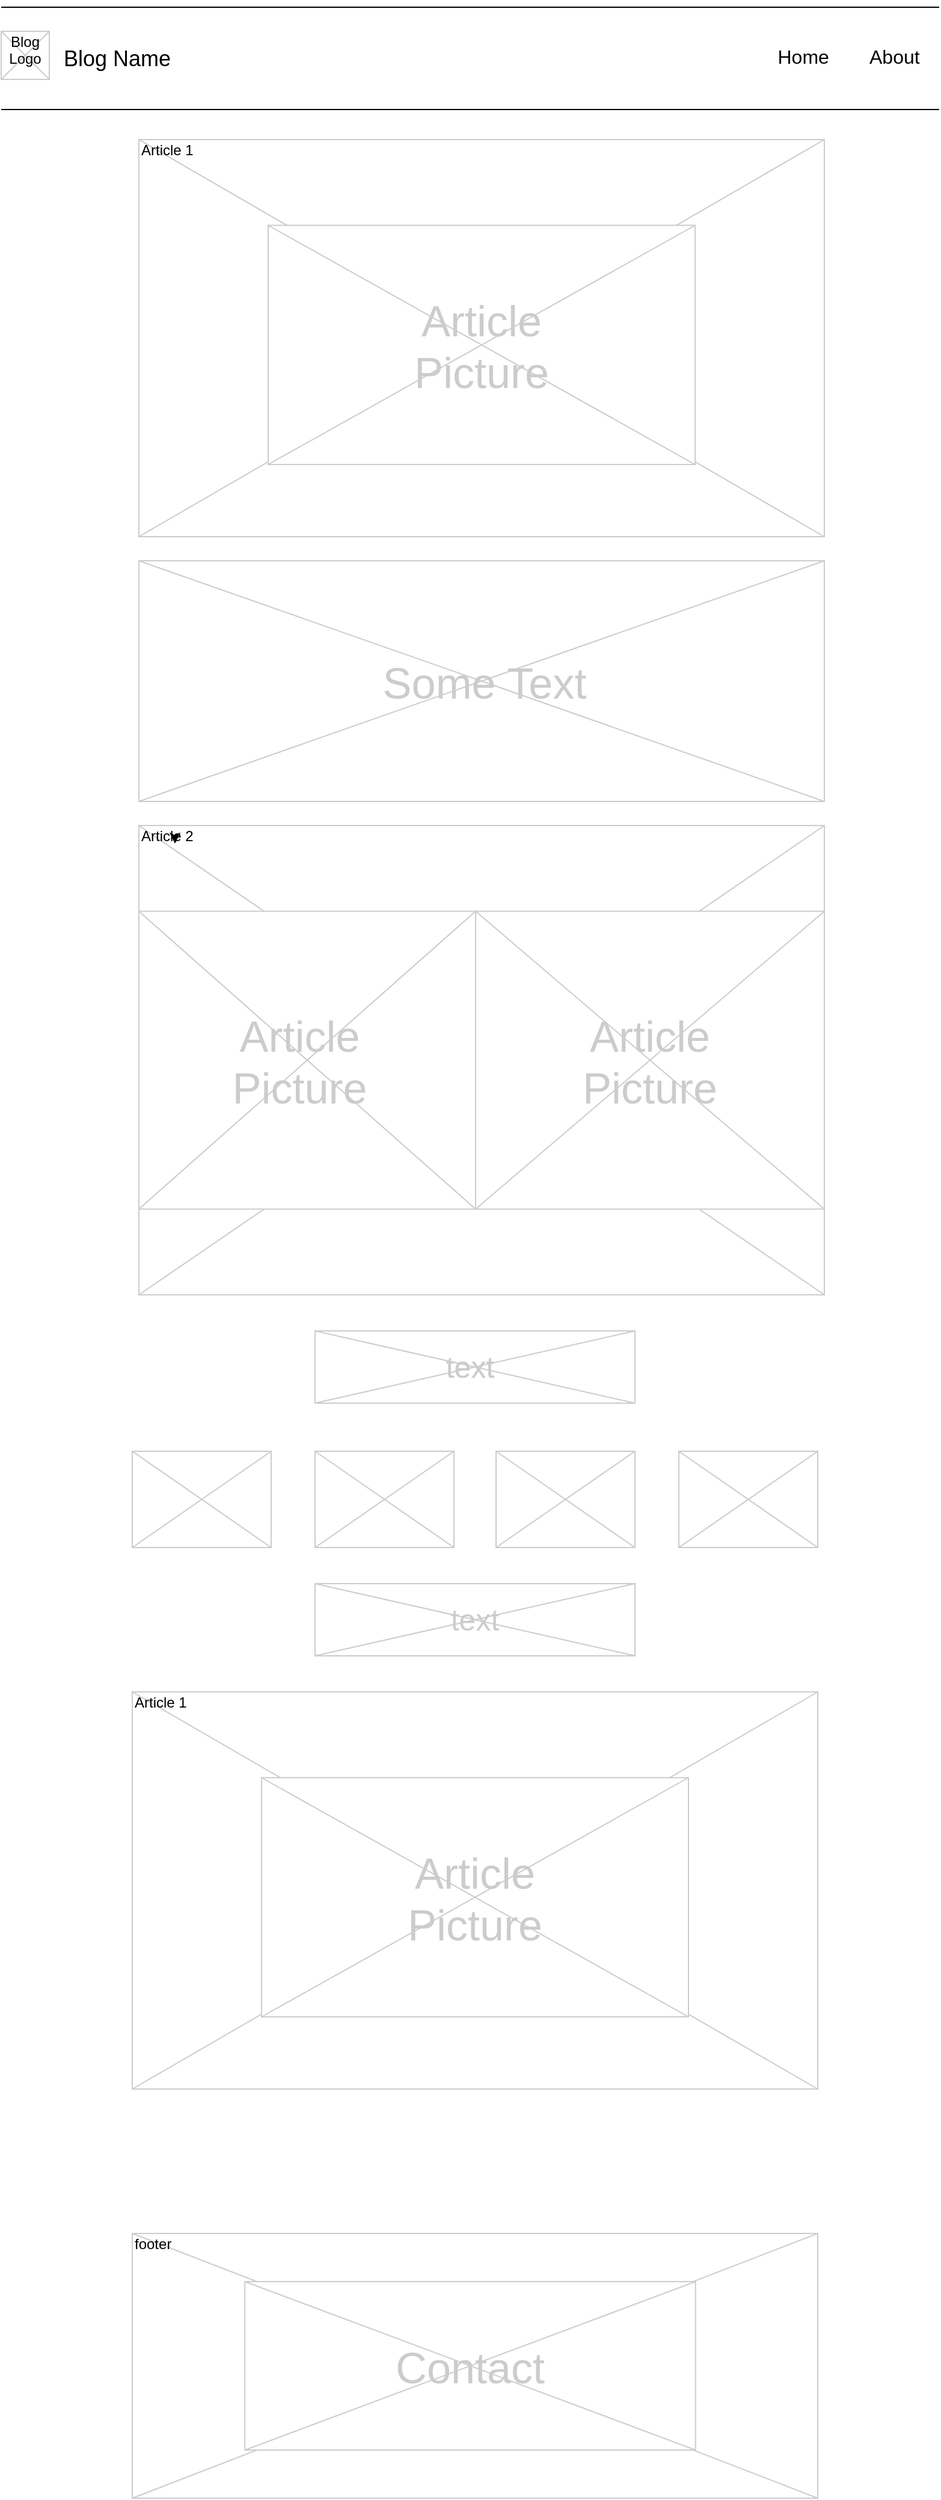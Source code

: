 <mxfile version="21.7.5" type="github">
  <diagram name="Page-1" id="f1b7ffb7-ca1e-a977-7cf5-a751b3c06c05">
    <mxGraphModel dx="1518" dy="895" grid="1" gridSize="10" guides="1" tooltips="1" connect="1" arrows="1" fold="1" page="1" pageScale="1" pageWidth="827" pageHeight="1600" background="#ffffff" math="0" shadow="0">
      <root>
        <mxCell id="0" />
        <mxCell id="1" parent="0" />
        <mxCell id="13" value="" style="verticalLabelPosition=bottom;verticalAlign=top;strokeWidth=1;shape=mxgraph.mockup.graphics.iconGrid;strokeColor=#CCCCCC;gridSize=1,1;" parent="1" vertex="1">
          <mxGeometry x="134.5" y="120" width="570" height="330" as="geometry" />
        </mxCell>
        <mxCell id="2" value="Blog Name" style="text;spacingTop=-5;fontSize=18;fontStyle=0" parent="1" vertex="1">
          <mxGeometry x="70" y="40" width="230" height="20" as="geometry" />
        </mxCell>
        <mxCell id="3" value="" style="line;strokeWidth=1" parent="1" vertex="1">
          <mxGeometry x="20" y="5" width="780" height="10" as="geometry" />
        </mxCell>
        <mxCell id="4" value="" style="line;strokeWidth=1" parent="1" vertex="1">
          <mxGeometry x="20" y="90" width="780" height="10" as="geometry" />
        </mxCell>
        <mxCell id="5" value="Home" style="text;spacingTop=-5;fontSize=16;" parent="1" vertex="1">
          <mxGeometry x="663.75" y="40" width="36.25" height="20" as="geometry" />
        </mxCell>
        <mxCell id="6" value="About" style="text;spacingTop=-5;fontSize=16;" parent="1" vertex="1">
          <mxGeometry x="740.0" y="40.0" width="30" height="20" as="geometry" />
        </mxCell>
        <mxCell id="8" value="Article 1" style="text;spacingTop=-5;" parent="1" vertex="1">
          <mxGeometry x="134.5" y="120" width="30" height="20" as="geometry" />
        </mxCell>
        <mxCell id="20" value="" style="verticalLabelPosition=bottom;verticalAlign=top;strokeWidth=1;shape=mxgraph.mockup.graphics.iconGrid;strokeColor=#CCCCCC;gridSize=1,1;" parent="1" vertex="1">
          <mxGeometry x="20" y="30" width="40" height="40" as="geometry" />
        </mxCell>
        <mxCell id="21" value="Blog &#xa;Logo" style="text;spacingTop=-5;align=center" parent="1" vertex="1">
          <mxGeometry x="20" y="30" width="40" height="40" as="geometry" />
        </mxCell>
        <mxCell id="MFAVZBfr_c1cwXmYvkoI-70" value="" style="verticalLabelPosition=bottom;verticalAlign=top;strokeWidth=1;shape=mxgraph.mockup.graphics.iconGrid;strokeColor=#CCCCCC;gridSize=1,1;" vertex="1" parent="1">
          <mxGeometry x="242" y="191.25" width="355" height="198.75" as="geometry" />
        </mxCell>
        <mxCell id="26" value="Article&#xa;Picture" style="text;spacingTop=-5;align=center;verticalAlign=middle;fontSize=36;fontColor=#CCCCCC" parent="1" vertex="1">
          <mxGeometry x="239.5" y="203.13" width="360" height="175" as="geometry" />
        </mxCell>
        <mxCell id="MFAVZBfr_c1cwXmYvkoI-71" value="" style="verticalLabelPosition=bottom;verticalAlign=top;strokeWidth=1;shape=mxgraph.mockup.graphics.iconGrid;strokeColor=#CCCCCC;gridSize=1,1;" vertex="1" parent="1">
          <mxGeometry x="134.5" y="470" width="570" height="200" as="geometry" />
        </mxCell>
        <mxCell id="MFAVZBfr_c1cwXmYvkoI-76" value="Some Text" style="text;spacingTop=-5;align=center;verticalAlign=middle;fontSize=36;fontColor=#CCCCCC" vertex="1" parent="1">
          <mxGeometry x="242" y="470" width="360" height="200" as="geometry" />
        </mxCell>
        <mxCell id="MFAVZBfr_c1cwXmYvkoI-77" value="" style="verticalLabelPosition=bottom;verticalAlign=top;strokeWidth=1;shape=mxgraph.mockup.graphics.iconGrid;strokeColor=#CCCCCC;gridSize=1,1;" vertex="1" parent="1">
          <mxGeometry x="134.5" y="690" width="570" height="390" as="geometry" />
        </mxCell>
        <mxCell id="MFAVZBfr_c1cwXmYvkoI-78" value="Article 2" style="text;spacingTop=-5;" vertex="1" parent="1">
          <mxGeometry x="134.5" y="690" width="30" height="20" as="geometry" />
        </mxCell>
        <mxCell id="MFAVZBfr_c1cwXmYvkoI-79" value="" style="verticalLabelPosition=bottom;verticalAlign=top;strokeWidth=1;shape=mxgraph.mockup.graphics.iconGrid;strokeColor=#CCCCCC;gridSize=1,1;" vertex="1" parent="1">
          <mxGeometry x="134.5" y="761.25" width="280" height="247.5" as="geometry" />
        </mxCell>
        <mxCell id="MFAVZBfr_c1cwXmYvkoI-80" value="Article&#xa;Picture" style="text;spacingTop=-5;align=center;verticalAlign=middle;fontSize=36;fontColor=#CCCCCC" vertex="1" parent="1">
          <mxGeometry x="122" y="785" width="292.5" height="200" as="geometry" />
        </mxCell>
        <mxCell id="MFAVZBfr_c1cwXmYvkoI-81" value="" style="verticalLabelPosition=bottom;verticalAlign=top;strokeWidth=1;shape=mxgraph.mockup.graphics.iconGrid;strokeColor=#CCCCCC;gridSize=1,1;" vertex="1" parent="1">
          <mxGeometry x="414.5" y="761.25" width="290" height="247.5" as="geometry" />
        </mxCell>
        <mxCell id="MFAVZBfr_c1cwXmYvkoI-82" value="Article&#xa;Picture" style="text;spacingTop=-5;align=center;verticalAlign=middle;fontSize=36;fontColor=#CCCCCC" vertex="1" parent="1">
          <mxGeometry x="414.5" y="785" width="290" height="200" as="geometry" />
        </mxCell>
        <mxCell id="MFAVZBfr_c1cwXmYvkoI-85" style="edgeStyle=orthogonalEdgeStyle;rounded=0;orthogonalLoop=1;jettySize=auto;html=1;exitX=1;exitY=0.5;exitDx=0;exitDy=0;entryX=1;entryY=0.75;entryDx=0;entryDy=0;" edge="1" parent="1" source="MFAVZBfr_c1cwXmYvkoI-78" target="MFAVZBfr_c1cwXmYvkoI-78">
          <mxGeometry relative="1" as="geometry" />
        </mxCell>
        <mxCell id="MFAVZBfr_c1cwXmYvkoI-87" value="" style="verticalLabelPosition=bottom;verticalAlign=top;strokeWidth=1;shape=mxgraph.mockup.graphics.iconGrid;strokeColor=#CCCCCC;gridSize=1,1;" vertex="1" parent="1">
          <mxGeometry x="281" y="1110" width="266" height="60" as="geometry" />
        </mxCell>
        <mxCell id="MFAVZBfr_c1cwXmYvkoI-88" value="text" style="text;spacingTop=-5;align=center;verticalAlign=middle;fontSize=25;fontColor=#CCCCCC" vertex="1" parent="1">
          <mxGeometry x="300" y="1128.5" width="220" height="23" as="geometry" />
        </mxCell>
        <mxCell id="MFAVZBfr_c1cwXmYvkoI-89" value="" style="verticalLabelPosition=bottom;verticalAlign=top;strokeWidth=1;shape=mxgraph.mockup.graphics.iconGrid;strokeColor=#CCCCCC;gridSize=1,1;" vertex="1" parent="1">
          <mxGeometry x="129" y="1210" width="115.5" height="80" as="geometry" />
        </mxCell>
        <mxCell id="MFAVZBfr_c1cwXmYvkoI-90" value="" style="verticalLabelPosition=bottom;verticalAlign=top;strokeWidth=1;shape=mxgraph.mockup.graphics.iconGrid;strokeColor=#CCCCCC;gridSize=1,1;" vertex="1" parent="1">
          <mxGeometry x="281" y="1210" width="115.5" height="80" as="geometry" />
        </mxCell>
        <mxCell id="MFAVZBfr_c1cwXmYvkoI-91" value="" style="verticalLabelPosition=bottom;verticalAlign=top;strokeWidth=1;shape=mxgraph.mockup.graphics.iconGrid;strokeColor=#CCCCCC;gridSize=1,1;" vertex="1" parent="1">
          <mxGeometry x="431.5" y="1210" width="115.5" height="80" as="geometry" />
        </mxCell>
        <mxCell id="MFAVZBfr_c1cwXmYvkoI-92" value="" style="verticalLabelPosition=bottom;verticalAlign=top;strokeWidth=1;shape=mxgraph.mockup.graphics.iconGrid;strokeColor=#CCCCCC;gridSize=1,1;" vertex="1" parent="1">
          <mxGeometry x="583.5" y="1210" width="115.5" height="80" as="geometry" />
        </mxCell>
        <mxCell id="MFAVZBfr_c1cwXmYvkoI-95" value="text" style="text;spacingTop=-5;align=center;verticalAlign=middle;fontSize=25;fontColor=#CCCCCC" vertex="1" parent="1">
          <mxGeometry x="300" y="1128.5" width="220" height="23" as="geometry" />
        </mxCell>
        <mxCell id="MFAVZBfr_c1cwXmYvkoI-98" value="" style="verticalLabelPosition=bottom;verticalAlign=top;strokeWidth=1;shape=mxgraph.mockup.graphics.iconGrid;strokeColor=#CCCCCC;gridSize=1,1;" vertex="1" parent="1">
          <mxGeometry x="281" y="1320" width="266" height="60" as="geometry" />
        </mxCell>
        <mxCell id="MFAVZBfr_c1cwXmYvkoI-96" value="text" style="text;spacingTop=-5;align=center;verticalAlign=middle;fontSize=25;fontColor=#CCCCCC" vertex="1" parent="1">
          <mxGeometry x="304" y="1338.5" width="220" height="23" as="geometry" />
        </mxCell>
        <mxCell id="MFAVZBfr_c1cwXmYvkoI-99" value="" style="verticalLabelPosition=bottom;verticalAlign=top;strokeWidth=1;shape=mxgraph.mockup.graphics.iconGrid;strokeColor=#CCCCCC;gridSize=1,1;" vertex="1" parent="1">
          <mxGeometry x="129" y="1410" width="570" height="330" as="geometry" />
        </mxCell>
        <mxCell id="MFAVZBfr_c1cwXmYvkoI-100" value="Article 1" style="text;spacingTop=-5;" vertex="1" parent="1">
          <mxGeometry x="129" y="1410" width="30" height="20" as="geometry" />
        </mxCell>
        <mxCell id="MFAVZBfr_c1cwXmYvkoI-107" value="" style="verticalLabelPosition=bottom;verticalAlign=top;strokeWidth=1;shape=mxgraph.mockup.graphics.iconGrid;strokeColor=#CCCCCC;gridSize=1,1;" vertex="1" parent="1">
          <mxGeometry x="129" y="1860" width="570" height="220" as="geometry" />
        </mxCell>
        <mxCell id="MFAVZBfr_c1cwXmYvkoI-108" value="footer&#xa;" style="text;spacingTop=-5;" vertex="1" parent="1">
          <mxGeometry x="129" y="1860" width="30" height="20" as="geometry" />
        </mxCell>
        <mxCell id="MFAVZBfr_c1cwXmYvkoI-111" value="" style="group" vertex="1" connectable="0" parent="1">
          <mxGeometry x="234" y="1481.25" width="360" height="198.75" as="geometry" />
        </mxCell>
        <mxCell id="MFAVZBfr_c1cwXmYvkoI-101" value="" style="verticalLabelPosition=bottom;verticalAlign=top;strokeWidth=1;shape=mxgraph.mockup.graphics.iconGrid;strokeColor=#CCCCCC;gridSize=1,1;" vertex="1" parent="MFAVZBfr_c1cwXmYvkoI-111">
          <mxGeometry x="2.5" width="355" height="198.75" as="geometry" />
        </mxCell>
        <mxCell id="MFAVZBfr_c1cwXmYvkoI-102" value="Article&#xa;Picture" style="text;spacingTop=-5;align=center;verticalAlign=middle;fontSize=36;fontColor=#CCCCCC" vertex="1" parent="MFAVZBfr_c1cwXmYvkoI-111">
          <mxGeometry y="11.87" width="360" height="175" as="geometry" />
        </mxCell>
        <mxCell id="MFAVZBfr_c1cwXmYvkoI-112" value="" style="group" vertex="1" connectable="0" parent="1">
          <mxGeometry x="220" y="1900" width="380" height="140" as="geometry" />
        </mxCell>
        <mxCell id="MFAVZBfr_c1cwXmYvkoI-113" value="" style="verticalLabelPosition=bottom;verticalAlign=top;strokeWidth=1;shape=mxgraph.mockup.graphics.iconGrid;strokeColor=#CCCCCC;gridSize=1,1;" vertex="1" parent="MFAVZBfr_c1cwXmYvkoI-112">
          <mxGeometry x="2.639" width="374.722" height="140" as="geometry" />
        </mxCell>
        <mxCell id="MFAVZBfr_c1cwXmYvkoI-114" value="Contact" style="text;spacingTop=-5;align=center;verticalAlign=middle;fontSize=36;fontColor=#CCCCCC" vertex="1" parent="MFAVZBfr_c1cwXmYvkoI-112">
          <mxGeometry y="8.361" width="380.0" height="123.27" as="geometry" />
        </mxCell>
      </root>
    </mxGraphModel>
  </diagram>
</mxfile>
